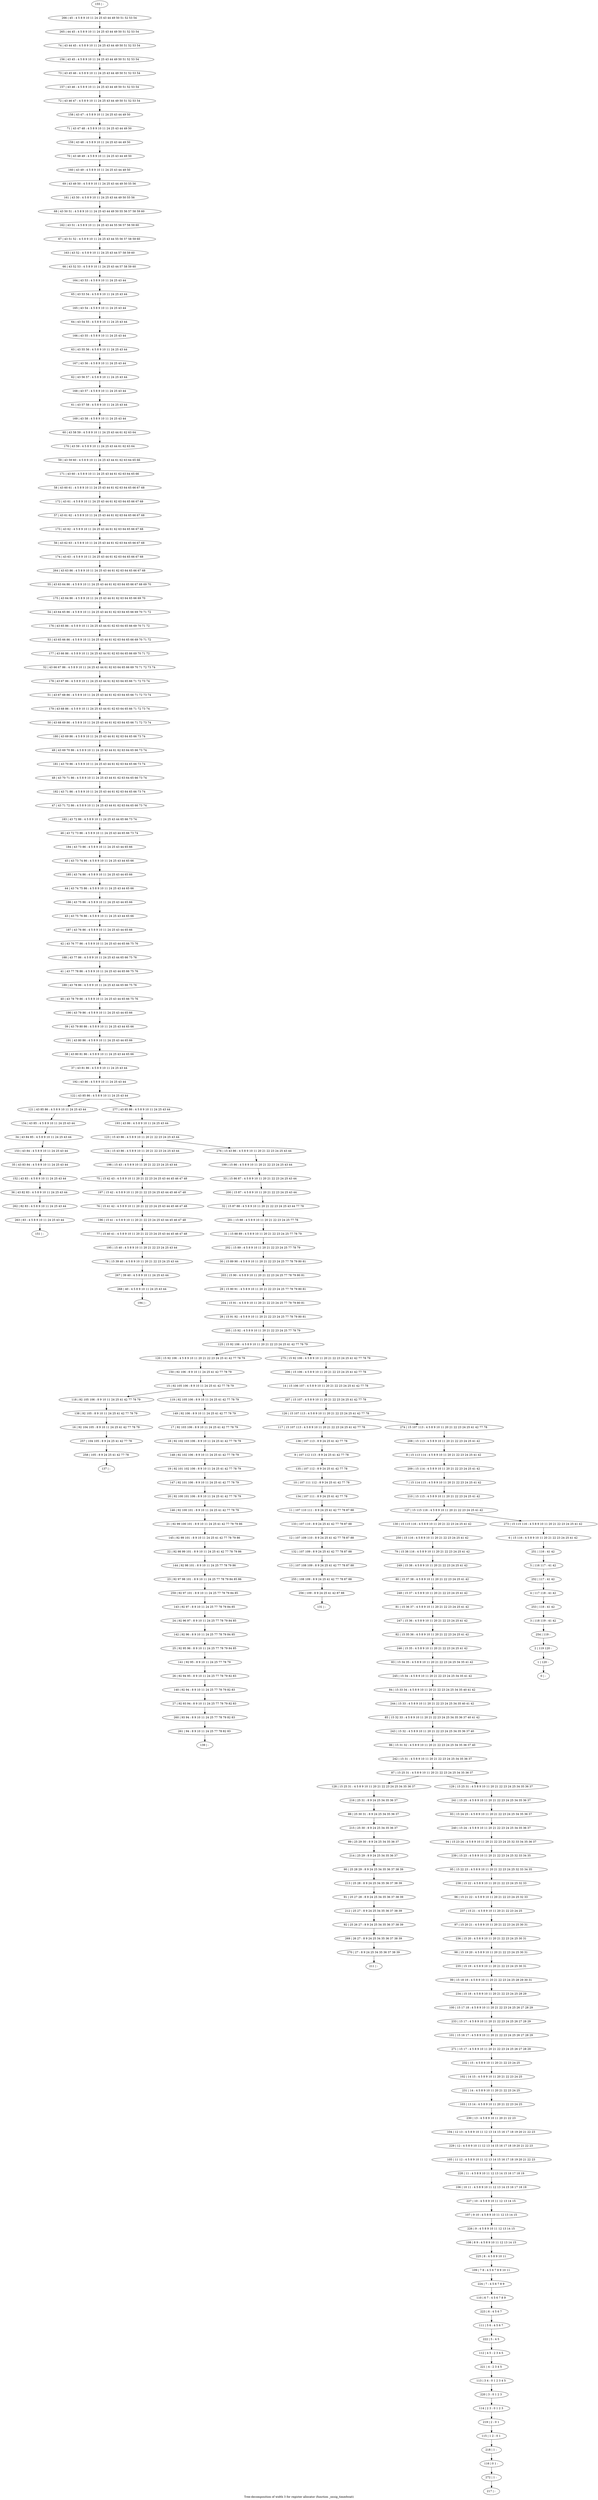 digraph G {
graph [label="Tree-decomposition of width 3 for register allocator (function _nxsig_timedwait)"]
0[label="0 | : "];
1[label="1 | 120 : "];
2[label="2 | 119 120 : "];
3[label="3 | 118 119 : 41 42 "];
4[label="4 | 117 118 : 41 42 "];
5[label="5 | 116 117 : 41 42 "];
6[label="6 | 15 116 : 4 5 8 9 10 11 20 21 22 23 24 25 41 42 "];
7[label="7 | 15 114 115 : 4 5 8 9 10 11 20 21 22 23 24 25 41 42 "];
8[label="8 | 15 113 114 : 4 5 8 9 10 11 20 21 22 23 24 25 41 42 "];
9[label="9 | 107 112 113 : 8 9 24 25 41 42 77 78 "];
10[label="10 | 107 111 112 : 8 9 24 25 41 42 77 78 "];
11[label="11 | 107 110 111 : 8 9 24 25 41 42 77 78 87 88 "];
12[label="12 | 107 109 110 : 8 9 24 25 41 42 77 78 87 88 "];
13[label="13 | 107 108 109 : 8 9 24 25 41 42 77 78 87 88 "];
14[label="14 | 15 106 107 : 4 5 8 9 10 11 20 21 22 23 24 25 41 42 77 78 "];
15[label="15 | 92 105 106 : 8 9 10 11 24 25 41 42 77 78 79 "];
16[label="16 | 92 104 105 : 8 9 10 11 24 25 41 42 77 78 79 "];
17[label="17 | 92 103 106 : 8 9 10 11 24 25 41 42 77 78 79 "];
18[label="18 | 92 102 103 106 : 8 9 10 11 24 25 41 42 77 78 79 "];
19[label="19 | 92 101 102 106 : 8 9 10 11 24 25 41 42 77 78 79 "];
20[label="20 | 92 100 101 106 : 8 9 10 11 24 25 41 42 77 78 79 "];
21[label="21 | 92 99 100 101 : 8 9 10 11 24 25 41 42 77 78 79 86 "];
22[label="22 | 92 98 99 101 : 8 9 10 11 24 25 41 42 77 78 79 86 "];
23[label="23 | 92 97 98 101 : 8 9 10 11 24 25 77 78 79 84 85 86 "];
24[label="24 | 92 96 97 : 8 9 10 11 24 25 77 78 79 84 85 "];
25[label="25 | 92 95 96 : 8 9 10 11 24 25 77 78 79 84 85 "];
26[label="26 | 92 94 95 : 8 9 10 11 24 25 77 78 79 82 83 "];
27[label="27 | 92 93 94 : 8 9 10 11 24 25 77 78 79 82 83 "];
28[label="28 | 15 91 92 : 4 5 8 9 10 11 20 21 22 23 24 25 77 78 79 80 81 "];
29[label="29 | 15 90 91 : 4 5 8 9 10 11 20 21 22 23 24 25 77 78 79 80 81 "];
30[label="30 | 15 89 90 : 4 5 8 9 10 11 20 21 22 23 24 25 77 78 79 80 81 "];
31[label="31 | 15 88 89 : 4 5 8 9 10 11 20 21 22 23 24 25 77 78 79 "];
32[label="32 | 15 87 88 : 4 5 8 9 10 11 20 21 22 23 24 25 43 44 77 78 "];
33[label="33 | 15 86 87 : 4 5 8 9 10 11 20 21 22 23 24 25 43 44 "];
34[label="34 | 43 84 85 : 4 5 8 9 10 11 24 25 43 44 "];
35[label="35 | 43 83 84 : 4 5 8 9 10 11 24 25 43 44 "];
36[label="36 | 43 82 83 : 4 5 8 9 10 11 24 25 43 44 "];
37[label="37 | 43 81 86 : 4 5 8 9 10 11 24 25 43 44 "];
38[label="38 | 43 80 81 86 : 4 5 8 9 10 11 24 25 43 44 65 66 "];
39[label="39 | 43 79 80 86 : 4 5 8 9 10 11 24 25 43 44 65 66 "];
40[label="40 | 43 78 79 86 : 4 5 8 9 10 11 24 25 43 44 65 66 75 76 "];
41[label="41 | 43 77 78 86 : 4 5 8 9 10 11 24 25 43 44 65 66 75 76 "];
42[label="42 | 43 76 77 86 : 4 5 8 9 10 11 24 25 43 44 65 66 75 76 "];
43[label="43 | 43 75 76 86 : 4 5 8 9 10 11 24 25 43 44 65 66 "];
44[label="44 | 43 74 75 86 : 4 5 8 9 10 11 24 25 43 44 65 66 "];
45[label="45 | 43 73 74 86 : 4 5 8 9 10 11 24 25 43 44 65 66 "];
46[label="46 | 43 72 73 86 : 4 5 8 9 10 11 24 25 43 44 65 66 73 74 "];
47[label="47 | 43 71 72 86 : 4 5 8 9 10 11 24 25 43 44 61 62 63 64 65 66 73 74 "];
48[label="48 | 43 70 71 86 : 4 5 8 9 10 11 24 25 43 44 61 62 63 64 65 66 73 74 "];
49[label="49 | 43 69 70 86 : 4 5 8 9 10 11 24 25 43 44 61 62 63 64 65 66 73 74 "];
50[label="50 | 43 68 69 86 : 4 5 8 9 10 11 24 25 43 44 61 62 63 64 65 66 71 72 73 74 "];
51[label="51 | 43 67 68 86 : 4 5 8 9 10 11 24 25 43 44 61 62 63 64 65 66 71 72 73 74 "];
52[label="52 | 43 66 67 86 : 4 5 8 9 10 11 24 25 43 44 61 62 63 64 65 66 69 70 71 72 73 74 "];
53[label="53 | 43 65 66 86 : 4 5 8 9 10 11 24 25 43 44 61 62 63 64 65 66 69 70 71 72 "];
54[label="54 | 43 64 65 86 : 4 5 8 9 10 11 24 25 43 44 61 62 63 64 65 66 69 70 71 72 "];
55[label="55 | 43 63 64 86 : 4 5 8 9 10 11 24 25 43 44 61 62 63 64 65 66 67 68 69 70 "];
56[label="56 | 43 62 63 : 4 5 8 9 10 11 24 25 43 44 61 62 63 64 65 66 67 68 "];
57[label="57 | 43 61 62 : 4 5 8 9 10 11 24 25 43 44 61 62 63 64 65 66 67 68 "];
58[label="58 | 43 60 61 : 4 5 8 9 10 11 24 25 43 44 61 62 63 64 65 66 67 68 "];
59[label="59 | 43 59 60 : 4 5 8 9 10 11 24 25 43 44 61 62 63 64 65 66 "];
60[label="60 | 43 58 59 : 4 5 8 9 10 11 24 25 43 44 61 62 63 64 "];
61[label="61 | 43 57 58 : 4 5 8 9 10 11 24 25 43 44 "];
62[label="62 | 43 56 57 : 4 5 8 9 10 11 24 25 43 44 "];
63[label="63 | 43 55 56 : 4 5 8 9 10 11 24 25 43 44 "];
64[label="64 | 43 54 55 : 4 5 8 9 10 11 24 25 43 44 "];
65[label="65 | 43 53 54 : 4 5 8 9 10 11 24 25 43 44 "];
66[label="66 | 43 52 53 : 4 5 8 9 10 11 24 25 43 44 57 58 59 60 "];
67[label="67 | 43 51 52 : 4 5 8 9 10 11 24 25 43 44 55 56 57 58 59 60 "];
68[label="68 | 43 50 51 : 4 5 8 9 10 11 24 25 43 44 49 50 55 56 57 58 59 60 "];
69[label="69 | 43 49 50 : 4 5 8 9 10 11 24 25 43 44 49 50 55 56 "];
70[label="70 | 43 48 49 : 4 5 8 9 10 11 24 25 43 44 49 50 "];
71[label="71 | 43 47 48 : 4 5 8 9 10 11 24 25 43 44 49 50 "];
72[label="72 | 43 46 47 : 4 5 8 9 10 11 24 25 43 44 49 50 51 52 53 54 "];
73[label="73 | 43 45 46 : 4 5 8 9 10 11 24 25 43 44 49 50 51 52 53 54 "];
74[label="74 | 43 44 45 : 4 5 8 9 10 11 24 25 43 44 49 50 51 52 53 54 "];
75[label="75 | 15 42 43 : 4 5 8 9 10 11 20 21 22 23 24 25 43 44 45 46 47 48 "];
76[label="76 | 15 41 42 : 4 5 8 9 10 11 20 21 22 23 24 25 43 44 45 46 47 48 "];
77[label="77 | 15 40 41 : 4 5 8 9 10 11 20 21 22 23 24 25 43 44 45 46 47 48 "];
78[label="78 | 15 39 40 : 4 5 8 9 10 11 20 21 22 23 24 25 43 44 "];
79[label="79 | 15 38 116 : 4 5 8 9 10 11 20 21 22 23 24 25 41 42 "];
80[label="80 | 15 37 38 : 4 5 8 9 10 11 20 21 22 23 24 25 41 42 "];
81[label="81 | 15 36 37 : 4 5 8 9 10 11 20 21 22 23 24 25 41 42 "];
82[label="82 | 15 35 36 : 4 5 8 9 10 11 20 21 22 23 24 25 41 42 "];
83[label="83 | 15 34 35 : 4 5 8 9 10 11 20 21 22 23 24 25 34 35 41 42 "];
84[label="84 | 15 33 34 : 4 5 8 9 10 11 20 21 22 23 24 25 34 35 40 41 42 "];
85[label="85 | 15 32 33 : 4 5 8 9 10 11 20 21 22 23 24 25 34 35 36 37 40 41 42 "];
86[label="86 | 15 31 32 : 4 5 8 9 10 11 20 21 22 23 24 25 34 35 36 37 40 "];
87[label="87 | 15 25 31 : 4 5 8 9 10 11 20 21 22 23 24 25 34 35 36 37 "];
88[label="88 | 25 30 31 : 8 9 24 25 34 35 36 37 "];
89[label="89 | 25 29 30 : 8 9 24 25 34 35 36 37 "];
90[label="90 | 25 28 29 : 8 9 24 25 34 35 36 37 38 39 "];
91[label="91 | 25 27 28 : 8 9 24 25 34 35 36 37 38 39 "];
92[label="92 | 25 26 27 : 8 9 24 25 34 35 36 37 38 39 "];
93[label="93 | 15 24 25 : 4 5 8 9 10 11 20 21 22 23 24 25 34 35 36 37 "];
94[label="94 | 15 23 24 : 4 5 8 9 10 11 20 21 22 23 24 25 32 33 34 35 36 37 "];
95[label="95 | 15 22 23 : 4 5 8 9 10 11 20 21 22 23 24 25 32 33 34 35 "];
96[label="96 | 15 21 22 : 4 5 8 9 10 11 20 21 22 23 24 25 32 33 "];
97[label="97 | 15 20 21 : 4 5 8 9 10 11 20 21 22 23 24 25 30 31 "];
98[label="98 | 15 19 20 : 4 5 8 9 10 11 20 21 22 23 24 25 30 31 "];
99[label="99 | 15 18 19 : 4 5 8 9 10 11 20 21 22 23 24 25 28 29 30 31 "];
100[label="100 | 15 17 18 : 4 5 8 9 10 11 20 21 22 23 24 25 26 27 28 29 "];
101[label="101 | 15 16 17 : 4 5 8 9 10 11 20 21 22 23 24 25 26 27 28 29 "];
102[label="102 | 14 15 : 4 5 8 9 10 11 20 21 22 23 24 25 "];
103[label="103 | 13 14 : 4 5 8 9 10 11 20 21 22 23 24 25 "];
104[label="104 | 12 13 : 4 5 8 9 10 11 12 13 14 15 16 17 18 19 20 21 22 23 "];
105[label="105 | 11 12 : 4 5 8 9 10 11 12 13 14 15 16 17 18 19 20 21 22 23 "];
106[label="106 | 10 11 : 4 5 8 9 10 11 12 13 14 15 16 17 18 19 "];
107[label="107 | 9 10 : 4 5 8 9 10 11 12 13 14 15 "];
108[label="108 | 8 9 : 4 5 8 9 10 11 12 13 14 15 "];
109[label="109 | 7 8 : 4 5 6 7 8 9 10 11 "];
110[label="110 | 6 7 : 4 5 6 7 8 9 "];
111[label="111 | 5 6 : 4 5 6 7 "];
112[label="112 | 4 5 : 2 3 4 5 "];
113[label="113 | 3 4 : 0 1 2 3 4 5 "];
114[label="114 | 2 3 : 0 1 2 3 "];
115[label="115 | 1 2 : 0 1 "];
116[label="116 | 0 1 : "];
117[label="117 | 15 107 113 : 4 5 8 9 10 11 20 21 22 23 24 25 41 42 77 78 "];
118[label="118 | 92 105 106 : 8 9 10 11 24 25 41 42 77 78 79 "];
119[label="119 | 92 105 106 : 8 9 10 11 24 25 41 42 77 78 79 "];
120[label="120 | 15 92 106 : 4 5 8 9 10 11 20 21 22 23 24 25 41 42 77 78 79 "];
121[label="121 | 43 85 86 : 4 5 8 9 10 11 24 25 43 44 "];
122[label="122 | 43 85 86 : 4 5 8 9 10 11 24 25 43 44 "];
123[label="123 | 15 43 86 : 4 5 8 9 10 11 20 21 22 23 24 25 43 44 "];
124[label="124 | 15 43 86 : 4 5 8 9 10 11 20 21 22 23 24 25 43 44 "];
125[label="125 | 15 92 106 : 4 5 8 9 10 11 20 21 22 23 24 25 41 42 77 78 79 "];
126[label="126 | 15 107 113 : 4 5 8 9 10 11 20 21 22 23 24 25 41 42 77 78 "];
127[label="127 | 15 115 116 : 4 5 8 9 10 11 20 21 22 23 24 25 41 42 "];
128[label="128 | 15 25 31 : 4 5 8 9 10 11 20 21 22 23 24 25 34 35 36 37 "];
129[label="129 | 15 25 31 : 4 5 8 9 10 11 20 21 22 23 24 25 34 35 36 37 "];
130[label="130 | 15 115 116 : 4 5 8 9 10 11 20 21 22 23 24 25 41 42 "];
131[label="131 | : "];
132[label="132 | 107 109 : 8 9 24 25 41 42 77 78 87 88 "];
133[label="133 | 107 110 : 8 9 24 25 41 42 77 78 87 88 "];
134[label="134 | 107 111 : 8 9 24 25 41 42 77 78 "];
135[label="135 | 107 112 : 8 9 24 25 41 42 77 78 "];
136[label="136 | 107 113 : 8 9 24 25 41 42 77 78 "];
137[label="137 | : "];
138[label="138 | 92 105 : 8 9 10 11 24 25 41 42 77 78 79 "];
139[label="139 | : "];
140[label="140 | 92 94 : 8 9 10 11 24 25 77 78 79 82 83 "];
141[label="141 | 92 95 : 8 9 10 11 24 25 77 78 79 "];
142[label="142 | 92 96 : 8 9 10 11 24 25 77 78 79 84 85 "];
143[label="143 | 92 97 : 8 9 10 11 24 25 77 78 79 84 85 "];
144[label="144 | 92 98 101 : 8 9 10 11 24 25 77 78 79 86 "];
145[label="145 | 92 99 101 : 8 9 10 11 24 25 41 42 77 78 79 86 "];
146[label="146 | 92 100 101 : 8 9 10 11 24 25 41 42 77 78 79 "];
147[label="147 | 92 101 106 : 8 9 10 11 24 25 41 42 77 78 79 "];
148[label="148 | 92 102 106 : 8 9 10 11 24 25 41 42 77 78 79 "];
149[label="149 | 92 106 : 8 9 10 11 24 25 41 42 77 78 79 "];
150[label="150 | 92 106 : 8 9 10 11 24 25 41 42 77 78 79 "];
151[label="151 | : "];
152[label="152 | 43 83 : 4 5 8 9 10 11 24 25 43 44 "];
153[label="153 | 43 84 : 4 5 8 9 10 11 24 25 43 44 "];
154[label="154 | 43 85 : 4 5 8 9 10 11 24 25 43 44 "];
155[label="155 | : "];
156[label="156 | 43 45 : 4 5 8 9 10 11 24 25 43 44 49 50 51 52 53 54 "];
157[label="157 | 43 46 : 4 5 8 9 10 11 24 25 43 44 49 50 51 52 53 54 "];
158[label="158 | 43 47 : 4 5 8 9 10 11 24 25 43 44 49 50 "];
159[label="159 | 43 48 : 4 5 8 9 10 11 24 25 43 44 49 50 "];
160[label="160 | 43 49 : 4 5 8 9 10 11 24 25 43 44 49 50 "];
161[label="161 | 43 50 : 4 5 8 9 10 11 24 25 43 44 49 50 55 56 "];
162[label="162 | 43 51 : 4 5 8 9 10 11 24 25 43 44 55 56 57 58 59 60 "];
163[label="163 | 43 52 : 4 5 8 9 10 11 24 25 43 44 57 58 59 60 "];
164[label="164 | 43 53 : 4 5 8 9 10 11 24 25 43 44 "];
165[label="165 | 43 54 : 4 5 8 9 10 11 24 25 43 44 "];
166[label="166 | 43 55 : 4 5 8 9 10 11 24 25 43 44 "];
167[label="167 | 43 56 : 4 5 8 9 10 11 24 25 43 44 "];
168[label="168 | 43 57 : 4 5 8 9 10 11 24 25 43 44 "];
169[label="169 | 43 58 : 4 5 8 9 10 11 24 25 43 44 "];
170[label="170 | 43 59 : 4 5 8 9 10 11 24 25 43 44 61 62 63 64 "];
171[label="171 | 43 60 : 4 5 8 9 10 11 24 25 43 44 61 62 63 64 65 66 "];
172[label="172 | 43 61 : 4 5 8 9 10 11 24 25 43 44 61 62 63 64 65 66 67 68 "];
173[label="173 | 43 62 : 4 5 8 9 10 11 24 25 43 44 61 62 63 64 65 66 67 68 "];
174[label="174 | 43 63 : 4 5 8 9 10 11 24 25 43 44 61 62 63 64 65 66 67 68 "];
175[label="175 | 43 64 86 : 4 5 8 9 10 11 24 25 43 44 61 62 63 64 65 66 69 70 "];
176[label="176 | 43 65 86 : 4 5 8 9 10 11 24 25 43 44 61 62 63 64 65 66 69 70 71 72 "];
177[label="177 | 43 66 86 : 4 5 8 9 10 11 24 25 43 44 61 62 63 64 65 66 69 70 71 72 "];
178[label="178 | 43 67 86 : 4 5 8 9 10 11 24 25 43 44 61 62 63 64 65 66 71 72 73 74 "];
179[label="179 | 43 68 86 : 4 5 8 9 10 11 24 25 43 44 61 62 63 64 65 66 71 72 73 74 "];
180[label="180 | 43 69 86 : 4 5 8 9 10 11 24 25 43 44 61 62 63 64 65 66 73 74 "];
181[label="181 | 43 70 86 : 4 5 8 9 10 11 24 25 43 44 61 62 63 64 65 66 73 74 "];
182[label="182 | 43 71 86 : 4 5 8 9 10 11 24 25 43 44 61 62 63 64 65 66 73 74 "];
183[label="183 | 43 72 86 : 4 5 8 9 10 11 24 25 43 44 65 66 73 74 "];
184[label="184 | 43 73 86 : 4 5 8 9 10 11 24 25 43 44 65 66 "];
185[label="185 | 43 74 86 : 4 5 8 9 10 11 24 25 43 44 65 66 "];
186[label="186 | 43 75 86 : 4 5 8 9 10 11 24 25 43 44 65 66 "];
187[label="187 | 43 76 86 : 4 5 8 9 10 11 24 25 43 44 65 66 "];
188[label="188 | 43 77 86 : 4 5 8 9 10 11 24 25 43 44 65 66 75 76 "];
189[label="189 | 43 78 86 : 4 5 8 9 10 11 24 25 43 44 65 66 75 76 "];
190[label="190 | 43 79 86 : 4 5 8 9 10 11 24 25 43 44 65 66 "];
191[label="191 | 43 80 86 : 4 5 8 9 10 11 24 25 43 44 65 66 "];
192[label="192 | 43 86 : 4 5 8 9 10 11 24 25 43 44 "];
193[label="193 | 43 86 : 4 5 8 9 10 11 24 25 43 44 "];
194[label="194 | : "];
195[label="195 | 15 40 : 4 5 8 9 10 11 20 21 22 23 24 25 43 44 "];
196[label="196 | 15 41 : 4 5 8 9 10 11 20 21 22 23 24 25 43 44 45 46 47 48 "];
197[label="197 | 15 42 : 4 5 8 9 10 11 20 21 22 23 24 25 43 44 45 46 47 48 "];
198[label="198 | 15 43 : 4 5 8 9 10 11 20 21 22 23 24 25 43 44 "];
199[label="199 | 15 86 : 4 5 8 9 10 11 20 21 22 23 24 25 43 44 "];
200[label="200 | 15 87 : 4 5 8 9 10 11 20 21 22 23 24 25 43 44 "];
201[label="201 | 15 88 : 4 5 8 9 10 11 20 21 22 23 24 25 77 78 "];
202[label="202 | 15 89 : 4 5 8 9 10 11 20 21 22 23 24 25 77 78 79 "];
203[label="203 | 15 90 : 4 5 8 9 10 11 20 21 22 23 24 25 77 78 79 80 81 "];
204[label="204 | 15 91 : 4 5 8 9 10 11 20 21 22 23 24 25 77 78 79 80 81 "];
205[label="205 | 15 92 : 4 5 8 9 10 11 20 21 22 23 24 25 77 78 79 "];
206[label="206 | 15 106 : 4 5 8 9 10 11 20 21 22 23 24 25 41 42 77 78 "];
207[label="207 | 15 107 : 4 5 8 9 10 11 20 21 22 23 24 25 41 42 77 78 "];
208[label="208 | 15 113 : 4 5 8 9 10 11 20 21 22 23 24 25 41 42 "];
209[label="209 | 15 114 : 4 5 8 9 10 11 20 21 22 23 24 25 41 42 "];
210[label="210 | 15 115 : 4 5 8 9 10 11 20 21 22 23 24 25 41 42 "];
211[label="211 | : "];
212[label="212 | 25 27 : 8 9 24 25 34 35 36 37 38 39 "];
213[label="213 | 25 28 : 8 9 24 25 34 35 36 37 38 39 "];
214[label="214 | 25 29 : 8 9 24 25 34 35 36 37 "];
215[label="215 | 25 30 : 8 9 24 25 34 35 36 37 "];
216[label="216 | 25 31 : 8 9 24 25 34 35 36 37 "];
217[label="217 | : "];
218[label="218 | 1 : "];
219[label="219 | 2 : 0 1 "];
220[label="220 | 3 : 0 1 2 3 "];
221[label="221 | 4 : 2 3 4 5 "];
222[label="222 | 5 : 4 5 "];
223[label="223 | 6 : 4 5 6 7 "];
224[label="224 | 7 : 4 5 6 7 8 9 "];
225[label="225 | 8 : 4 5 8 9 10 11 "];
226[label="226 | 9 : 4 5 8 9 10 11 12 13 14 15 "];
227[label="227 | 10 : 4 5 8 9 10 11 12 13 14 15 "];
228[label="228 | 11 : 4 5 8 9 10 11 12 13 14 15 16 17 18 19 "];
229[label="229 | 12 : 4 5 8 9 10 11 12 13 14 15 16 17 18 19 20 21 22 23 "];
230[label="230 | 13 : 4 5 8 9 10 11 20 21 22 23 "];
231[label="231 | 14 : 4 5 8 9 10 11 20 21 22 23 24 25 "];
232[label="232 | 15 : 4 5 8 9 10 11 20 21 22 23 24 25 "];
233[label="233 | 15 17 : 4 5 8 9 10 11 20 21 22 23 24 25 26 27 28 29 "];
234[label="234 | 15 18 : 4 5 8 9 10 11 20 21 22 23 24 25 28 29 "];
235[label="235 | 15 19 : 4 5 8 9 10 11 20 21 22 23 24 25 30 31 "];
236[label="236 | 15 20 : 4 5 8 9 10 11 20 21 22 23 24 25 30 31 "];
237[label="237 | 15 21 : 4 5 8 9 10 11 20 21 22 23 24 25 "];
238[label="238 | 15 22 : 4 5 8 9 10 11 20 21 22 23 24 25 32 33 "];
239[label="239 | 15 23 : 4 5 8 9 10 11 20 21 22 23 24 25 32 33 34 35 "];
240[label="240 | 15 24 : 4 5 8 9 10 11 20 21 22 23 24 25 34 35 36 37 "];
241[label="241 | 15 25 : 4 5 8 9 10 11 20 21 22 23 24 25 34 35 36 37 "];
242[label="242 | 15 31 : 4 5 8 9 10 11 20 21 22 23 24 25 34 35 36 37 "];
243[label="243 | 15 32 : 4 5 8 9 10 11 20 21 22 23 24 25 34 35 36 37 40 "];
244[label="244 | 15 33 : 4 5 8 9 10 11 20 21 22 23 24 25 34 35 40 41 42 "];
245[label="245 | 15 34 : 4 5 8 9 10 11 20 21 22 23 24 25 34 35 41 42 "];
246[label="246 | 15 35 : 4 5 8 9 10 11 20 21 22 23 24 25 41 42 "];
247[label="247 | 15 36 : 4 5 8 9 10 11 20 21 22 23 24 25 41 42 "];
248[label="248 | 15 37 : 4 5 8 9 10 11 20 21 22 23 24 25 41 42 "];
249[label="249 | 15 38 : 4 5 8 9 10 11 20 21 22 23 24 25 41 42 "];
250[label="250 | 15 116 : 4 5 8 9 10 11 20 21 22 23 24 25 41 42 "];
251[label="251 | 116 : 41 42 "];
252[label="252 | 117 : 41 42 "];
253[label="253 | 118 : 41 42 "];
254[label="254 | 119 : "];
255[label="255 | 108 109 : 8 9 24 25 41 42 77 78 87 88 "];
256[label="256 | 109 : 8 9 24 25 41 42 87 88 "];
257[label="257 | 104 105 : 8 9 24 25 41 42 77 78 "];
258[label="258 | 105 : 8 9 24 25 41 42 77 78 "];
259[label="259 | 92 97 101 : 8 9 10 11 24 25 77 78 79 84 85 "];
260[label="260 | 93 94 : 8 9 10 11 24 25 77 78 79 82 83 "];
261[label="261 | 94 : 8 9 10 11 24 25 77 78 82 83 "];
262[label="262 | 82 83 : 4 5 8 9 10 11 24 25 43 44 "];
263[label="263 | 83 : 4 5 8 9 10 11 24 25 43 44 "];
264[label="264 | 43 63 86 : 4 5 8 9 10 11 24 25 43 44 61 62 63 64 65 66 67 68 "];
265[label="265 | 44 45 : 4 5 8 9 10 11 24 25 43 44 49 50 51 52 53 54 "];
266[label="266 | 45 : 4 5 8 9 10 11 24 25 43 44 49 50 51 52 53 54 "];
267[label="267 | 39 40 : 4 5 8 9 10 11 24 25 43 44 "];
268[label="268 | 40 : 4 5 8 9 10 11 24 25 43 44 "];
269[label="269 | 26 27 : 8 9 24 25 34 35 36 37 38 39 "];
270[label="270 | 27 : 8 9 24 25 34 35 36 37 38 39 "];
271[label="271 | 15 17 : 4 5 8 9 10 11 20 21 22 23 24 25 26 27 28 29 "];
272[label="272 | 1 : "];
273[label="273 | 15 115 116 : 4 5 8 9 10 11 20 21 22 23 24 25 41 42 "];
274[label="274 | 15 107 113 : 4 5 8 9 10 11 20 21 22 23 24 25 41 42 77 78 "];
275[label="275 | 15 92 106 : 4 5 8 9 10 11 20 21 22 23 24 25 41 42 77 78 79 "];
276[label="276 | 15 43 86 : 4 5 8 9 10 11 20 21 22 23 24 25 43 44 "];
277[label="277 | 43 85 86 : 4 5 8 9 10 11 24 25 43 44 "];
17->18 ;
15->118 ;
15->119 ;
87->128 ;
87->129 ;
132->13 ;
12->132 ;
133->12 ;
11->133 ;
134->11 ;
10->134 ;
135->10 ;
9->135 ;
136->9 ;
117->136 ;
138->16 ;
118->138 ;
140->27 ;
26->140 ;
141->26 ;
25->141 ;
142->25 ;
24->142 ;
143->24 ;
144->23 ;
22->144 ;
145->22 ;
21->145 ;
146->21 ;
20->146 ;
147->20 ;
19->147 ;
148->19 ;
18->148 ;
149->17 ;
119->149 ;
150->15 ;
120->150 ;
152->36 ;
35->152 ;
153->35 ;
34->153 ;
154->34 ;
121->154 ;
195->78 ;
77->195 ;
196->77 ;
76->196 ;
197->76 ;
75->197 ;
198->75 ;
124->198 ;
212->92 ;
91->212 ;
213->91 ;
90->213 ;
214->90 ;
89->214 ;
215->89 ;
88->215 ;
216->88 ;
128->216 ;
218->116 ;
115->218 ;
219->115 ;
114->219 ;
220->114 ;
113->220 ;
221->113 ;
112->221 ;
222->112 ;
111->222 ;
223->111 ;
110->223 ;
224->110 ;
109->224 ;
225->109 ;
108->225 ;
226->108 ;
107->226 ;
227->107 ;
106->227 ;
228->106 ;
105->228 ;
229->105 ;
104->229 ;
230->104 ;
103->230 ;
231->103 ;
102->231 ;
232->102 ;
233->101 ;
100->233 ;
234->100 ;
99->234 ;
235->99 ;
98->235 ;
236->98 ;
97->236 ;
237->97 ;
96->237 ;
238->96 ;
95->238 ;
239->95 ;
94->239 ;
240->94 ;
93->240 ;
241->93 ;
129->241 ;
242->87 ;
86->242 ;
243->86 ;
85->243 ;
244->85 ;
84->244 ;
245->84 ;
83->245 ;
246->83 ;
82->246 ;
247->82 ;
81->247 ;
248->81 ;
80->248 ;
249->80 ;
79->249 ;
250->79 ;
130->250 ;
13->255 ;
256->131 ;
255->256 ;
16->257 ;
258->137 ;
257->258 ;
259->143 ;
23->259 ;
27->260 ;
261->139 ;
260->261 ;
36->262 ;
263->151 ;
262->263 ;
78->267 ;
268->194 ;
267->268 ;
92->269 ;
270->211 ;
269->270 ;
271->232 ;
101->271 ;
272->217 ;
116->272 ;
155->266 ;
266->265 ;
265->74 ;
74->156 ;
156->73 ;
73->157 ;
157->72 ;
72->158 ;
158->71 ;
71->159 ;
159->70 ;
70->160 ;
160->69 ;
69->161 ;
161->68 ;
68->162 ;
162->67 ;
67->163 ;
163->66 ;
66->164 ;
164->65 ;
65->165 ;
165->64 ;
64->166 ;
166->63 ;
63->167 ;
167->62 ;
62->168 ;
168->61 ;
61->169 ;
169->60 ;
60->170 ;
170->59 ;
59->171 ;
171->58 ;
58->172 ;
172->57 ;
57->173 ;
173->56 ;
56->174 ;
174->264 ;
264->55 ;
55->175 ;
175->54 ;
54->176 ;
176->53 ;
53->177 ;
177->52 ;
52->178 ;
178->51 ;
51->179 ;
179->50 ;
50->180 ;
180->49 ;
49->181 ;
181->48 ;
48->182 ;
182->47 ;
47->183 ;
183->46 ;
46->184 ;
184->45 ;
45->185 ;
185->44 ;
44->186 ;
186->43 ;
43->187 ;
187->42 ;
42->188 ;
188->41 ;
41->189 ;
189->40 ;
40->190 ;
190->39 ;
39->191 ;
191->38 ;
38->37 ;
37->192 ;
192->122 ;
193->123 ;
199->33 ;
33->200 ;
200->32 ;
32->201 ;
201->31 ;
31->202 ;
202->30 ;
30->203 ;
203->29 ;
29->204 ;
204->28 ;
28->205 ;
205->125 ;
206->14 ;
14->207 ;
207->126 ;
208->8 ;
8->209 ;
209->7 ;
7->210 ;
210->127 ;
6->251 ;
251->5 ;
5->252 ;
252->4 ;
4->253 ;
253->3 ;
3->254 ;
254->2 ;
2->1 ;
1->0 ;
273->6 ;
274->208 ;
275->206 ;
276->199 ;
277->193 ;
127->130 ;
127->273 ;
126->117 ;
126->274 ;
125->120 ;
125->275 ;
123->124 ;
123->276 ;
122->121 ;
122->277 ;
}
